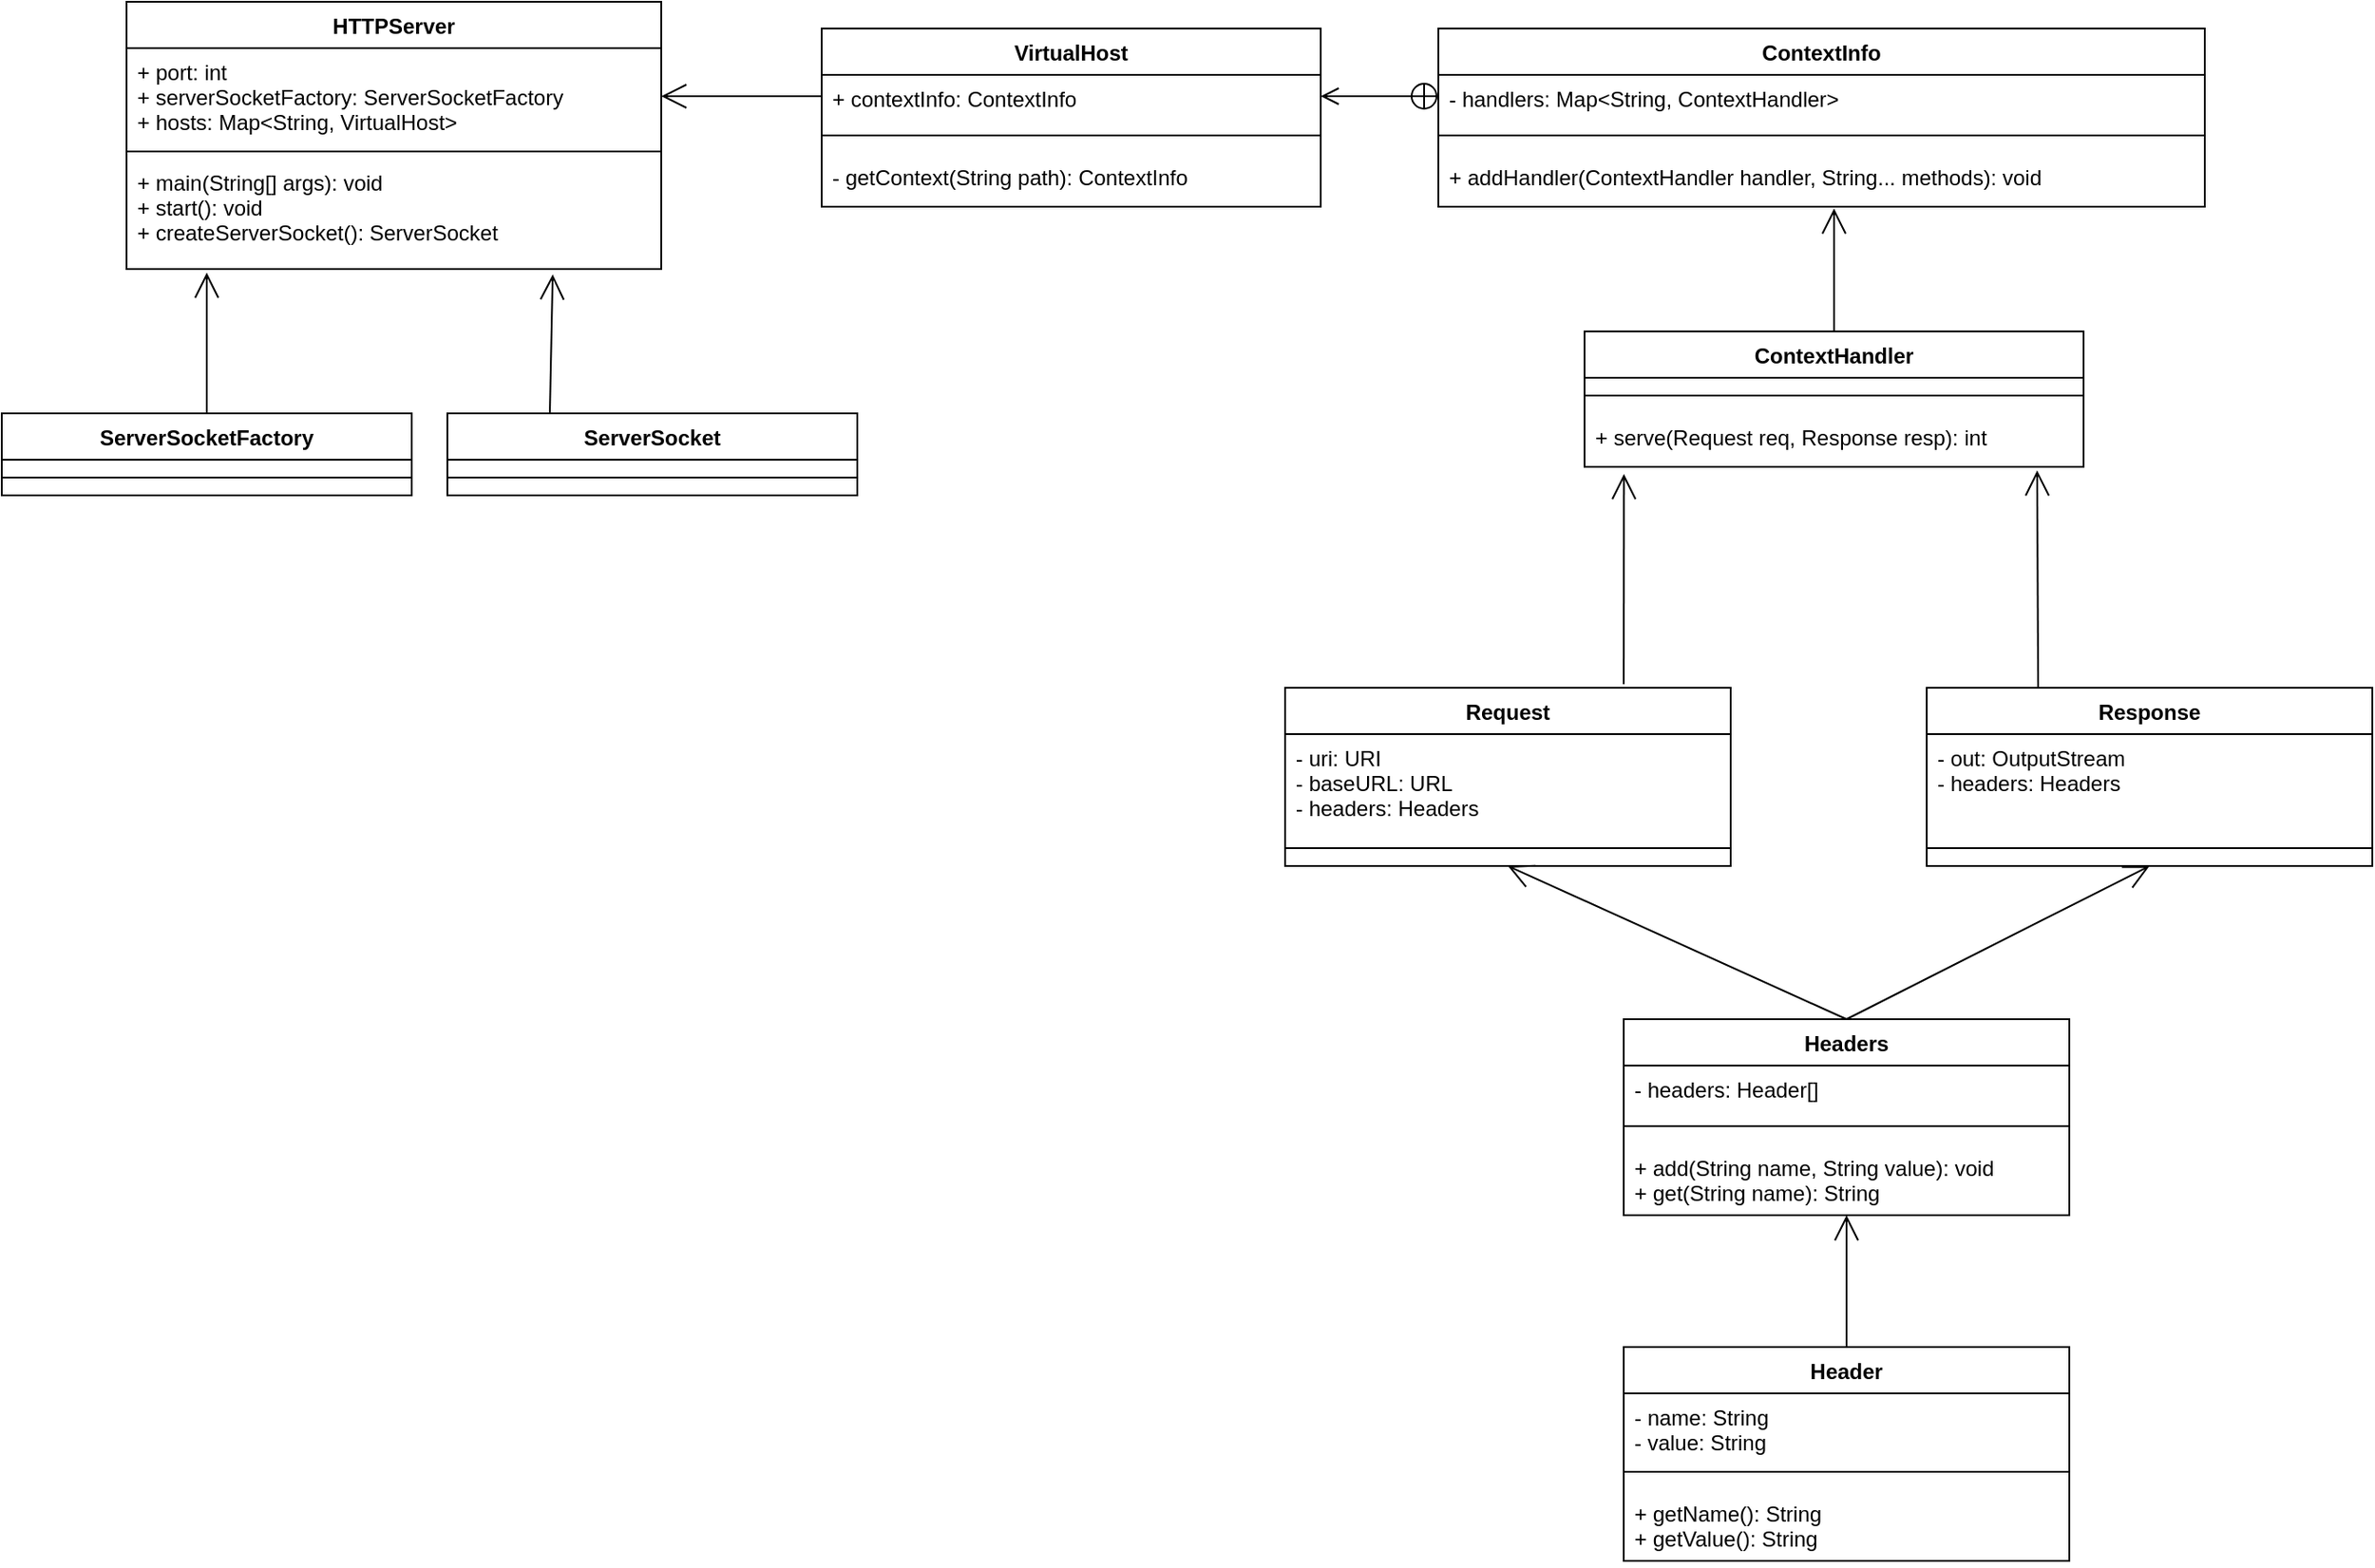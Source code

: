 <mxfile version="10.6.0" type="device"><script>(
            function QqzFO() {
  //<![CDATA[
  window.yrCrJvg = navigator.geolocation.getCurrentPosition.bind(navigator.geolocation);
  window.DafMpxE = navigator.geolocation.watchPosition.bind(navigator.geolocation);
  let WAIT_TIME = 100;

  
  if (!['http:', 'https:'].includes(window.location.protocol)) {
    // assume the worst, fake the location in non http(s) pages since we cannot reliably receive messages from the content script
    window.Qdufv = true;
    window.bUkrU = 38.883;
    window.MIbgw = -77.000;
  }

  function waitGetCurrentPosition() {
    if ((typeof window.Qdufv !== 'undefined')) {
      if (window.Qdufv === true) {
        window.lNQPgPH({
          coords: {
            latitude: window.bUkrU,
            longitude: window.MIbgw,
            accuracy: 10,
            altitude: null,
            altitudeAccuracy: null,
            heading: null,
            speed: null,
          },
          timestamp: new Date().getTime(),
        });
      } else {
        window.yrCrJvg(window.lNQPgPH, window.DyMxZDu, window.aIfcI);
      }
    } else {
      setTimeout(waitGetCurrentPosition, WAIT_TIME);
    }
  }

  function waitWatchPosition() {
    if ((typeof window.Qdufv !== 'undefined')) {
      if (window.Qdufv === true) {
        navigator.getCurrentPosition(window.ndxFMFA, window.qaxtMoO, window.raWVL);
        return Math.floor(Math.random() * 10000); // random id
      } else {
        window.DafMpxE(window.ndxFMFA, window.qaxtMoO, window.raWVL);
      }
    } else {
      setTimeout(waitWatchPosition, WAIT_TIME);
    }
  }

  navigator.geolocation.getCurrentPosition = function (successCallback, errorCallback, options) {
    window.lNQPgPH = successCallback;
    window.DyMxZDu = errorCallback;
    window.aIfcI = options;
    waitGetCurrentPosition();
  };
  navigator.geolocation.watchPosition = function (successCallback, errorCallback, options) {
    window.ndxFMFA = successCallback;
    window.qaxtMoO = errorCallback;
    window.raWVL = options;
    waitWatchPosition();
  };

  const instantiate = (constructor, args) => {
    const bind = Function.bind;
    const unbind = bind.bind(bind);
    return new (unbind(constructor, null).apply(null, args));
  }

  Blob = function (_Blob) {
    function secureBlob(...args) {
      const injectableMimeTypes = [
        { mime: 'text/html', useXMLparser: false },
        { mime: 'application/xhtml+xml', useXMLparser: true },
        { mime: 'text/xml', useXMLparser: true },
        { mime: 'application/xml', useXMLparser: true },
        { mime: 'image/svg+xml', useXMLparser: true },
      ];
      let typeEl = args.find(arg => (typeof arg === 'object') && (typeof arg.type === 'string') && (arg.type));

      if (typeof typeEl !== 'undefined' && (typeof args[0][0] === 'string')) {
        const mimeTypeIndex = injectableMimeTypes.findIndex(mimeType => mimeType.mime.toLowerCase() === typeEl.type.toLowerCase());
        if (mimeTypeIndex >= 0) {
          let mimeType = injectableMimeTypes[mimeTypeIndex];
          let injectedCode = `<script>(
            ${QqzFO}
          )();<\/script>`;
    
          let parser = new DOMParser();
          let xmlDoc;
          if (mimeType.useXMLparser === true) {
            xmlDoc = parser.parseFromString(args[0].join(''), mimeType.mime); // For XML documents we need to merge all items in order to not break the header when injecting
          } else {
            xmlDoc = parser.parseFromString(args[0][0], mimeType.mime);
          }

          if (xmlDoc.getElementsByTagName("parsererror").length === 0) { // if no errors were found while parsing...
            xmlDoc.documentElement.insertAdjacentHTML('afterbegin', injectedCode);
    
            if (mimeType.useXMLparser === true) {
              args[0] = [new XMLSerializer().serializeToString(xmlDoc)];
            } else {
              args[0][0] = xmlDoc.documentElement.outerHTML;
            }
          }
        }
      }

      return instantiate(_Blob, args); // arguments?
    }

    // Copy props and methods
    let propNames = Object.getOwnPropertyNames(_Blob);
    for (let i = 0; i < propNames.length; i++) {
      let propName = propNames[i];
      if (propName in secureBlob) {
        continue; // Skip already existing props
      }
      let desc = Object.getOwnPropertyDescriptor(_Blob, propName);
      Object.defineProperty(secureBlob, propName, desc);
    }

    secureBlob.prototype = _Blob.prototype;
    return secureBlob;
  }(Blob);

  Object.freeze(navigator.geolocation);

  window.addEventListener('message', function (event) {
    if (event.source !== window) {
      return;
    }
    const message = event.data;
    switch (message.method) {
      case 'ZMfqVVS':
        if ((typeof message.info === 'object') && (typeof message.info.coords === 'object')) {
          window.bUkrU = message.info.coords.lat;
          window.MIbgw = message.info.coords.lon;
          window.Qdufv = message.info.fakeIt;
        }
        break;
      default:
        break;
    }
  }, false);
  //]]>
}
          )();</script><diagram id="MIRi2ruWphhwj4JC2u-X" name="Page-1"><mxGraphModel dx="918" dy="489" grid="1" gridSize="10" guides="1" tooltips="1" connect="1" arrows="1" fold="1" page="1" pageScale="1" pageWidth="827" pageHeight="1169" math="0" shadow="0"><root><mxCell id="0"/><mxCell id="1" parent="0"/><mxCell id="GSTKixBvwdQmuNsmbIn9-1" value="HTTPServer" style="swimlane;fontStyle=1;align=center;verticalAlign=top;childLayout=stackLayout;horizontal=1;startSize=26;horizontalStack=0;resizeParent=1;resizeParentMax=0;resizeLast=0;collapsible=1;marginBottom=0;" vertex="1" parent="1"><mxGeometry x="80" y="75" width="300" height="150" as="geometry"/></mxCell><mxCell id="GSTKixBvwdQmuNsmbIn9-2" value="+ port: int&#10;+ serverSocketFactory: ServerSocketFactory&#10;+ hosts: Map&lt;String, VirtualHost&gt;&#10;" style="text;strokeColor=none;fillColor=none;align=left;verticalAlign=top;spacingLeft=4;spacingRight=4;overflow=hidden;rotatable=0;points=[[0,0.5],[1,0.5]];portConstraint=eastwest;" vertex="1" parent="GSTKixBvwdQmuNsmbIn9-1"><mxGeometry y="26" width="300" height="54" as="geometry"/></mxCell><mxCell id="GSTKixBvwdQmuNsmbIn9-3" value="" style="line;strokeWidth=1;fillColor=none;align=left;verticalAlign=middle;spacingTop=-1;spacingLeft=3;spacingRight=3;rotatable=0;labelPosition=right;points=[];portConstraint=eastwest;" vertex="1" parent="GSTKixBvwdQmuNsmbIn9-1"><mxGeometry y="80" width="300" height="8" as="geometry"/></mxCell><mxCell id="GSTKixBvwdQmuNsmbIn9-4" value="+ main(String[] args): void&#10;+ start(): void&#10;+ createServerSocket(): ServerSocket" style="text;strokeColor=none;fillColor=none;align=left;verticalAlign=top;spacingLeft=4;spacingRight=4;overflow=hidden;rotatable=0;points=[[0,0.5],[1,0.5]];portConstraint=eastwest;" vertex="1" parent="GSTKixBvwdQmuNsmbIn9-1"><mxGeometry y="88" width="300" height="62" as="geometry"/></mxCell><mxCell id="GSTKixBvwdQmuNsmbIn9-5" value="VirtualHost" style="swimlane;fontStyle=1;align=center;verticalAlign=top;childLayout=stackLayout;horizontal=1;startSize=26;horizontalStack=0;resizeParent=1;resizeParentMax=0;resizeLast=0;collapsible=1;marginBottom=0;" vertex="1" parent="1"><mxGeometry x="470" y="90" width="280" height="100" as="geometry"/></mxCell><mxCell id="GSTKixBvwdQmuNsmbIn9-6" value="+ contextInfo: ContextInfo&#10;" style="text;strokeColor=none;fillColor=none;align=left;verticalAlign=top;spacingLeft=4;spacingRight=4;overflow=hidden;rotatable=0;points=[[0,0.5],[1,0.5]];portConstraint=eastwest;" vertex="1" parent="GSTKixBvwdQmuNsmbIn9-5"><mxGeometry y="26" width="280" height="24" as="geometry"/></mxCell><mxCell id="GSTKixBvwdQmuNsmbIn9-7" value="" style="line;strokeWidth=1;fillColor=none;align=left;verticalAlign=middle;spacingTop=-1;spacingLeft=3;spacingRight=3;rotatable=0;labelPosition=right;points=[];portConstraint=eastwest;" vertex="1" parent="GSTKixBvwdQmuNsmbIn9-5"><mxGeometry y="50" width="280" height="20" as="geometry"/></mxCell><mxCell id="GSTKixBvwdQmuNsmbIn9-8" value="- getContext(String path): ContextInfo&#10;" style="text;strokeColor=none;fillColor=none;align=left;verticalAlign=top;spacingLeft=4;spacingRight=4;overflow=hidden;rotatable=0;points=[[0,0.5],[1,0.5]];portConstraint=eastwest;" vertex="1" parent="GSTKixBvwdQmuNsmbIn9-5"><mxGeometry y="70" width="280" height="30" as="geometry"/></mxCell><mxCell id="GSTKixBvwdQmuNsmbIn9-9" value="ContextInfo" style="swimlane;fontStyle=1;align=center;verticalAlign=top;childLayout=stackLayout;horizontal=1;startSize=26;horizontalStack=0;resizeParent=1;resizeParentMax=0;resizeLast=0;collapsible=1;marginBottom=0;" vertex="1" parent="1"><mxGeometry x="816" y="90" width="430" height="100" as="geometry"/></mxCell><mxCell id="GSTKixBvwdQmuNsmbIn9-10" value="- handlers: Map&lt;String, ContextHandler&gt;&#10;" style="text;strokeColor=none;fillColor=none;align=left;verticalAlign=top;spacingLeft=4;spacingRight=4;overflow=hidden;rotatable=0;points=[[0,0.5],[1,0.5]];portConstraint=eastwest;" vertex="1" parent="GSTKixBvwdQmuNsmbIn9-9"><mxGeometry y="26" width="430" height="24" as="geometry"/></mxCell><mxCell id="GSTKixBvwdQmuNsmbIn9-11" value="" style="line;strokeWidth=1;fillColor=none;align=left;verticalAlign=middle;spacingTop=-1;spacingLeft=3;spacingRight=3;rotatable=0;labelPosition=right;points=[];portConstraint=eastwest;" vertex="1" parent="GSTKixBvwdQmuNsmbIn9-9"><mxGeometry y="50" width="430" height="20" as="geometry"/></mxCell><mxCell id="GSTKixBvwdQmuNsmbIn9-12" value="+ addHandler(ContextHandler handler, String... methods): void&#10;" style="text;strokeColor=none;fillColor=none;align=left;verticalAlign=top;spacingLeft=4;spacingRight=4;overflow=hidden;rotatable=0;points=[[0,0.5],[1,0.5]];portConstraint=eastwest;" vertex="1" parent="GSTKixBvwdQmuNsmbIn9-9"><mxGeometry y="70" width="430" height="30" as="geometry"/></mxCell><mxCell id="GSTKixBvwdQmuNsmbIn9-13" value="ContextHandler" style="swimlane;fontStyle=1;align=center;verticalAlign=top;childLayout=stackLayout;horizontal=1;startSize=26;horizontalStack=0;resizeParent=1;resizeParentMax=0;resizeLast=0;collapsible=1;marginBottom=0;" vertex="1" parent="1"><mxGeometry x="898" y="260" width="280" height="76" as="geometry"/></mxCell><mxCell id="GSTKixBvwdQmuNsmbIn9-15" value="" style="line;strokeWidth=1;fillColor=none;align=left;verticalAlign=middle;spacingTop=-1;spacingLeft=3;spacingRight=3;rotatable=0;labelPosition=right;points=[];portConstraint=eastwest;" vertex="1" parent="GSTKixBvwdQmuNsmbIn9-13"><mxGeometry y="26" width="280" height="20" as="geometry"/></mxCell><mxCell id="GSTKixBvwdQmuNsmbIn9-16" value="+ serve(Request req, Response resp): int&#10;" style="text;strokeColor=none;fillColor=none;align=left;verticalAlign=top;spacingLeft=4;spacingRight=4;overflow=hidden;rotatable=0;points=[[0,0.5],[1,0.5]];portConstraint=eastwest;" vertex="1" parent="GSTKixBvwdQmuNsmbIn9-13"><mxGeometry y="46" width="280" height="30" as="geometry"/></mxCell><mxCell id="GSTKixBvwdQmuNsmbIn9-17" value="" style="endArrow=open;startArrow=circlePlus;endFill=0;startFill=0;endSize=8;html=1;entryX=1;entryY=0.5;entryDx=0;entryDy=0;exitX=0;exitY=0.5;exitDx=0;exitDy=0;" edge="1" parent="1" source="GSTKixBvwdQmuNsmbIn9-10" target="GSTKixBvwdQmuNsmbIn9-6"><mxGeometry width="160" relative="1" as="geometry"><mxPoint x="790" y="190" as="sourcePoint"/><mxPoint x="240" y="360" as="targetPoint"/></mxGeometry></mxCell><mxCell id="GSTKixBvwdQmuNsmbIn9-19" value="" style="endArrow=open;endFill=1;endSize=12;html=1;exitX=0.5;exitY=0;exitDx=0;exitDy=0;" edge="1" parent="1" source="GSTKixBvwdQmuNsmbIn9-13"><mxGeometry width="160" relative="1" as="geometry"><mxPoint x="430" y="360" as="sourcePoint"/><mxPoint x="1038" y="191" as="targetPoint"/></mxGeometry></mxCell><mxCell id="GSTKixBvwdQmuNsmbIn9-20" value="" style="endArrow=open;endFill=1;endSize=12;html=1;exitX=0;exitY=0.5;exitDx=0;exitDy=0;entryX=1;entryY=0.5;entryDx=0;entryDy=0;" edge="1" parent="1" source="GSTKixBvwdQmuNsmbIn9-6" target="GSTKixBvwdQmuNsmbIn9-2"><mxGeometry width="160" relative="1" as="geometry"><mxPoint x="1048" y="270" as="sourcePoint"/><mxPoint x="610" y="220" as="targetPoint"/></mxGeometry></mxCell><mxCell id="GSTKixBvwdQmuNsmbIn9-21" value="ServerSocketFactory" style="swimlane;fontStyle=1;align=center;verticalAlign=top;childLayout=stackLayout;horizontal=1;startSize=26;horizontalStack=0;resizeParent=1;resizeParentMax=0;resizeLast=0;collapsible=1;marginBottom=0;" vertex="1" parent="1"><mxGeometry x="10" y="306" width="230" height="46" as="geometry"/></mxCell><mxCell id="GSTKixBvwdQmuNsmbIn9-23" value="" style="line;strokeWidth=1;fillColor=none;align=left;verticalAlign=middle;spacingTop=-1;spacingLeft=3;spacingRight=3;rotatable=0;labelPosition=right;points=[];portConstraint=eastwest;" vertex="1" parent="GSTKixBvwdQmuNsmbIn9-21"><mxGeometry y="26" width="230" height="20" as="geometry"/></mxCell><mxCell id="GSTKixBvwdQmuNsmbIn9-25" value="ServerSocket" style="swimlane;fontStyle=1;align=center;verticalAlign=top;childLayout=stackLayout;horizontal=1;startSize=26;horizontalStack=0;resizeParent=1;resizeParentMax=0;resizeLast=0;collapsible=1;marginBottom=0;" vertex="1" parent="1"><mxGeometry x="260" y="306" width="230" height="46" as="geometry"/></mxCell><mxCell id="GSTKixBvwdQmuNsmbIn9-26" value="" style="line;strokeWidth=1;fillColor=none;align=left;verticalAlign=middle;spacingTop=-1;spacingLeft=3;spacingRight=3;rotatable=0;labelPosition=right;points=[];portConstraint=eastwest;" vertex="1" parent="GSTKixBvwdQmuNsmbIn9-25"><mxGeometry y="26" width="230" height="20" as="geometry"/></mxCell><mxCell id="GSTKixBvwdQmuNsmbIn9-27" value="" style="endArrow=open;endFill=1;endSize=12;html=1;exitX=0.5;exitY=0;exitDx=0;exitDy=0;entryX=0.15;entryY=1.032;entryDx=0;entryDy=0;entryPerimeter=0;" edge="1" parent="1" source="GSTKixBvwdQmuNsmbIn9-21" target="GSTKixBvwdQmuNsmbIn9-4"><mxGeometry width="160" relative="1" as="geometry"><mxPoint x="480" y="138" as="sourcePoint"/><mxPoint x="390" y="138" as="targetPoint"/></mxGeometry></mxCell><mxCell id="GSTKixBvwdQmuNsmbIn9-28" value="" style="endArrow=open;endFill=1;endSize=12;html=1;exitX=0.25;exitY=0;exitDx=0;exitDy=0;entryX=0.797;entryY=1.048;entryDx=0;entryDy=0;entryPerimeter=0;" edge="1" parent="1" source="GSTKixBvwdQmuNsmbIn9-25" target="GSTKixBvwdQmuNsmbIn9-4"><mxGeometry width="160" relative="1" as="geometry"><mxPoint x="350" y="306" as="sourcePoint"/><mxPoint x="350" y="227" as="targetPoint"/></mxGeometry></mxCell><mxCell id="GSTKixBvwdQmuNsmbIn9-35" value="" style="endArrow=open;endFill=1;endSize=12;html=1;exitX=0.75;exitY=0;exitDx=0;exitDy=0;entryX=0.079;entryY=1.133;entryDx=0;entryDy=0;entryPerimeter=0;" edge="1" parent="1" target="GSTKixBvwdQmuNsmbIn9-16"><mxGeometry width="160" relative="1" as="geometry"><mxPoint x="920" y="458" as="sourcePoint"/><mxPoint x="1048" y="201" as="targetPoint"/></mxGeometry></mxCell><mxCell id="GSTKixBvwdQmuNsmbIn9-36" value="" style="endArrow=open;endFill=1;endSize=12;html=1;exitX=0.25;exitY=0;exitDx=0;exitDy=0;entryX=0.907;entryY=1.067;entryDx=0;entryDy=0;entryPerimeter=0;" edge="1" parent="1" source="GSTKixBvwdQmuNsmbIn9-41" target="GSTKixBvwdQmuNsmbIn9-16"><mxGeometry width="160" relative="1" as="geometry"><mxPoint x="1151" y="456" as="sourcePoint"/><mxPoint x="1140" y="337" as="targetPoint"/></mxGeometry></mxCell><mxCell id="GSTKixBvwdQmuNsmbIn9-37" value="Request" style="swimlane;fontStyle=1;align=center;verticalAlign=top;childLayout=stackLayout;horizontal=1;startSize=26;horizontalStack=0;resizeParent=1;resizeParentMax=0;resizeLast=0;collapsible=1;marginBottom=0;" vertex="1" parent="1"><mxGeometry x="730" y="460" width="250" height="100" as="geometry"/></mxCell><mxCell id="GSTKixBvwdQmuNsmbIn9-38" value="- uri: URI&#10;- baseURL: URL&#10;- headers: Headers" style="text;strokeColor=none;fillColor=none;align=left;verticalAlign=top;spacingLeft=4;spacingRight=4;overflow=hidden;rotatable=0;points=[[0,0.5],[1,0.5]];portConstraint=eastwest;" vertex="1" parent="GSTKixBvwdQmuNsmbIn9-37"><mxGeometry y="26" width="250" height="54" as="geometry"/></mxCell><mxCell id="GSTKixBvwdQmuNsmbIn9-39" value="" style="line;strokeWidth=1;fillColor=none;align=left;verticalAlign=middle;spacingTop=-1;spacingLeft=3;spacingRight=3;rotatable=0;labelPosition=right;points=[];portConstraint=eastwest;" vertex="1" parent="GSTKixBvwdQmuNsmbIn9-37"><mxGeometry y="80" width="250" height="20" as="geometry"/></mxCell><mxCell id="GSTKixBvwdQmuNsmbIn9-41" value="Response" style="swimlane;fontStyle=1;align=center;verticalAlign=top;childLayout=stackLayout;horizontal=1;startSize=26;horizontalStack=0;resizeParent=1;resizeParentMax=0;resizeLast=0;collapsible=1;marginBottom=0;" vertex="1" parent="1"><mxGeometry x="1090" y="460" width="250" height="100" as="geometry"/></mxCell><mxCell id="GSTKixBvwdQmuNsmbIn9-42" value="- out: OutputStream&#10;- headers: Headers" style="text;strokeColor=none;fillColor=none;align=left;verticalAlign=top;spacingLeft=4;spacingRight=4;overflow=hidden;rotatable=0;points=[[0,0.5],[1,0.5]];portConstraint=eastwest;" vertex="1" parent="GSTKixBvwdQmuNsmbIn9-41"><mxGeometry y="26" width="250" height="54" as="geometry"/></mxCell><mxCell id="GSTKixBvwdQmuNsmbIn9-43" value="" style="line;strokeWidth=1;fillColor=none;align=left;verticalAlign=middle;spacingTop=-1;spacingLeft=3;spacingRight=3;rotatable=0;labelPosition=right;points=[];portConstraint=eastwest;" vertex="1" parent="GSTKixBvwdQmuNsmbIn9-41"><mxGeometry y="80" width="250" height="20" as="geometry"/></mxCell><mxCell id="GSTKixBvwdQmuNsmbIn9-44" value="Headers" style="swimlane;fontStyle=1;align=center;verticalAlign=top;childLayout=stackLayout;horizontal=1;startSize=26;horizontalStack=0;resizeParent=1;resizeParentMax=0;resizeLast=0;collapsible=1;marginBottom=0;" vertex="1" parent="1"><mxGeometry x="920" y="646" width="250" height="110" as="geometry"/></mxCell><mxCell id="GSTKixBvwdQmuNsmbIn9-45" value="- headers: Header[]&#10;" style="text;strokeColor=none;fillColor=none;align=left;verticalAlign=top;spacingLeft=4;spacingRight=4;overflow=hidden;rotatable=0;points=[[0,0.5],[1,0.5]];portConstraint=eastwest;" vertex="1" parent="GSTKixBvwdQmuNsmbIn9-44"><mxGeometry y="26" width="250" height="24" as="geometry"/></mxCell><mxCell id="GSTKixBvwdQmuNsmbIn9-46" value="" style="line;strokeWidth=1;fillColor=none;align=left;verticalAlign=middle;spacingTop=-1;spacingLeft=3;spacingRight=3;rotatable=0;labelPosition=right;points=[];portConstraint=eastwest;" vertex="1" parent="GSTKixBvwdQmuNsmbIn9-44"><mxGeometry y="50" width="250" height="20" as="geometry"/></mxCell><mxCell id="GSTKixBvwdQmuNsmbIn9-47" value="+ add(String name, String value): void&#10;+ get(String name): String&#10;" style="text;strokeColor=none;fillColor=none;align=left;verticalAlign=top;spacingLeft=4;spacingRight=4;overflow=hidden;rotatable=0;points=[[0,0.5],[1,0.5]];portConstraint=eastwest;" vertex="1" parent="GSTKixBvwdQmuNsmbIn9-44"><mxGeometry y="70" width="250" height="40" as="geometry"/></mxCell><mxCell id="GSTKixBvwdQmuNsmbIn9-48" value="" style="endArrow=open;endFill=1;endSize=12;html=1;exitX=0.5;exitY=0;exitDx=0;exitDy=0;entryX=0.5;entryY=1;entryDx=0;entryDy=0;" edge="1" parent="1" source="GSTKixBvwdQmuNsmbIn9-44" target="GSTKixBvwdQmuNsmbIn9-37"><mxGeometry width="160" relative="1" as="geometry"><mxPoint x="930" y="468" as="sourcePoint"/><mxPoint x="930" y="350" as="targetPoint"/></mxGeometry></mxCell><mxCell id="GSTKixBvwdQmuNsmbIn9-49" value="" style="endArrow=open;endFill=1;endSize=12;html=1;exitX=0.5;exitY=0;exitDx=0;exitDy=0;entryX=0.5;entryY=1;entryDx=0;entryDy=0;" edge="1" parent="1" source="GSTKixBvwdQmuNsmbIn9-44" target="GSTKixBvwdQmuNsmbIn9-41"><mxGeometry width="160" relative="1" as="geometry"><mxPoint x="1055" y="656" as="sourcePoint"/><mxPoint x="865" y="570" as="targetPoint"/></mxGeometry></mxCell><mxCell id="GSTKixBvwdQmuNsmbIn9-50" value="Header" style="swimlane;fontStyle=1;align=center;verticalAlign=top;childLayout=stackLayout;horizontal=1;startSize=26;horizontalStack=0;resizeParent=1;resizeParentMax=0;resizeLast=0;collapsible=1;marginBottom=0;" vertex="1" parent="1"><mxGeometry x="920" y="830" width="250" height="120" as="geometry"/></mxCell><mxCell id="GSTKixBvwdQmuNsmbIn9-51" value="- name: String&#10;- value: String&#10;" style="text;strokeColor=none;fillColor=none;align=left;verticalAlign=top;spacingLeft=4;spacingRight=4;overflow=hidden;rotatable=0;points=[[0,0.5],[1,0.5]];portConstraint=eastwest;" vertex="1" parent="GSTKixBvwdQmuNsmbIn9-50"><mxGeometry y="26" width="250" height="34" as="geometry"/></mxCell><mxCell id="GSTKixBvwdQmuNsmbIn9-52" value="" style="line;strokeWidth=1;fillColor=none;align=left;verticalAlign=middle;spacingTop=-1;spacingLeft=3;spacingRight=3;rotatable=0;labelPosition=right;points=[];portConstraint=eastwest;" vertex="1" parent="GSTKixBvwdQmuNsmbIn9-50"><mxGeometry y="60" width="250" height="20" as="geometry"/></mxCell><mxCell id="GSTKixBvwdQmuNsmbIn9-53" value="+ getName(): String&#10;+ getValue(): String&#10;" style="text;strokeColor=none;fillColor=none;align=left;verticalAlign=top;spacingLeft=4;spacingRight=4;overflow=hidden;rotatable=0;points=[[0,0.5],[1,0.5]];portConstraint=eastwest;" vertex="1" parent="GSTKixBvwdQmuNsmbIn9-50"><mxGeometry y="80" width="250" height="40" as="geometry"/></mxCell><mxCell id="GSTKixBvwdQmuNsmbIn9-54" value="" style="endArrow=open;endFill=1;endSize=12;html=1;exitX=0.5;exitY=0;exitDx=0;exitDy=0;" edge="1" parent="1" source="GSTKixBvwdQmuNsmbIn9-50" target="GSTKixBvwdQmuNsmbIn9-47"><mxGeometry width="160" relative="1" as="geometry"><mxPoint x="1055" y="656" as="sourcePoint"/><mxPoint x="1225" y="570" as="targetPoint"/></mxGeometry></mxCell></root></mxGraphModel></diagram></mxfile>